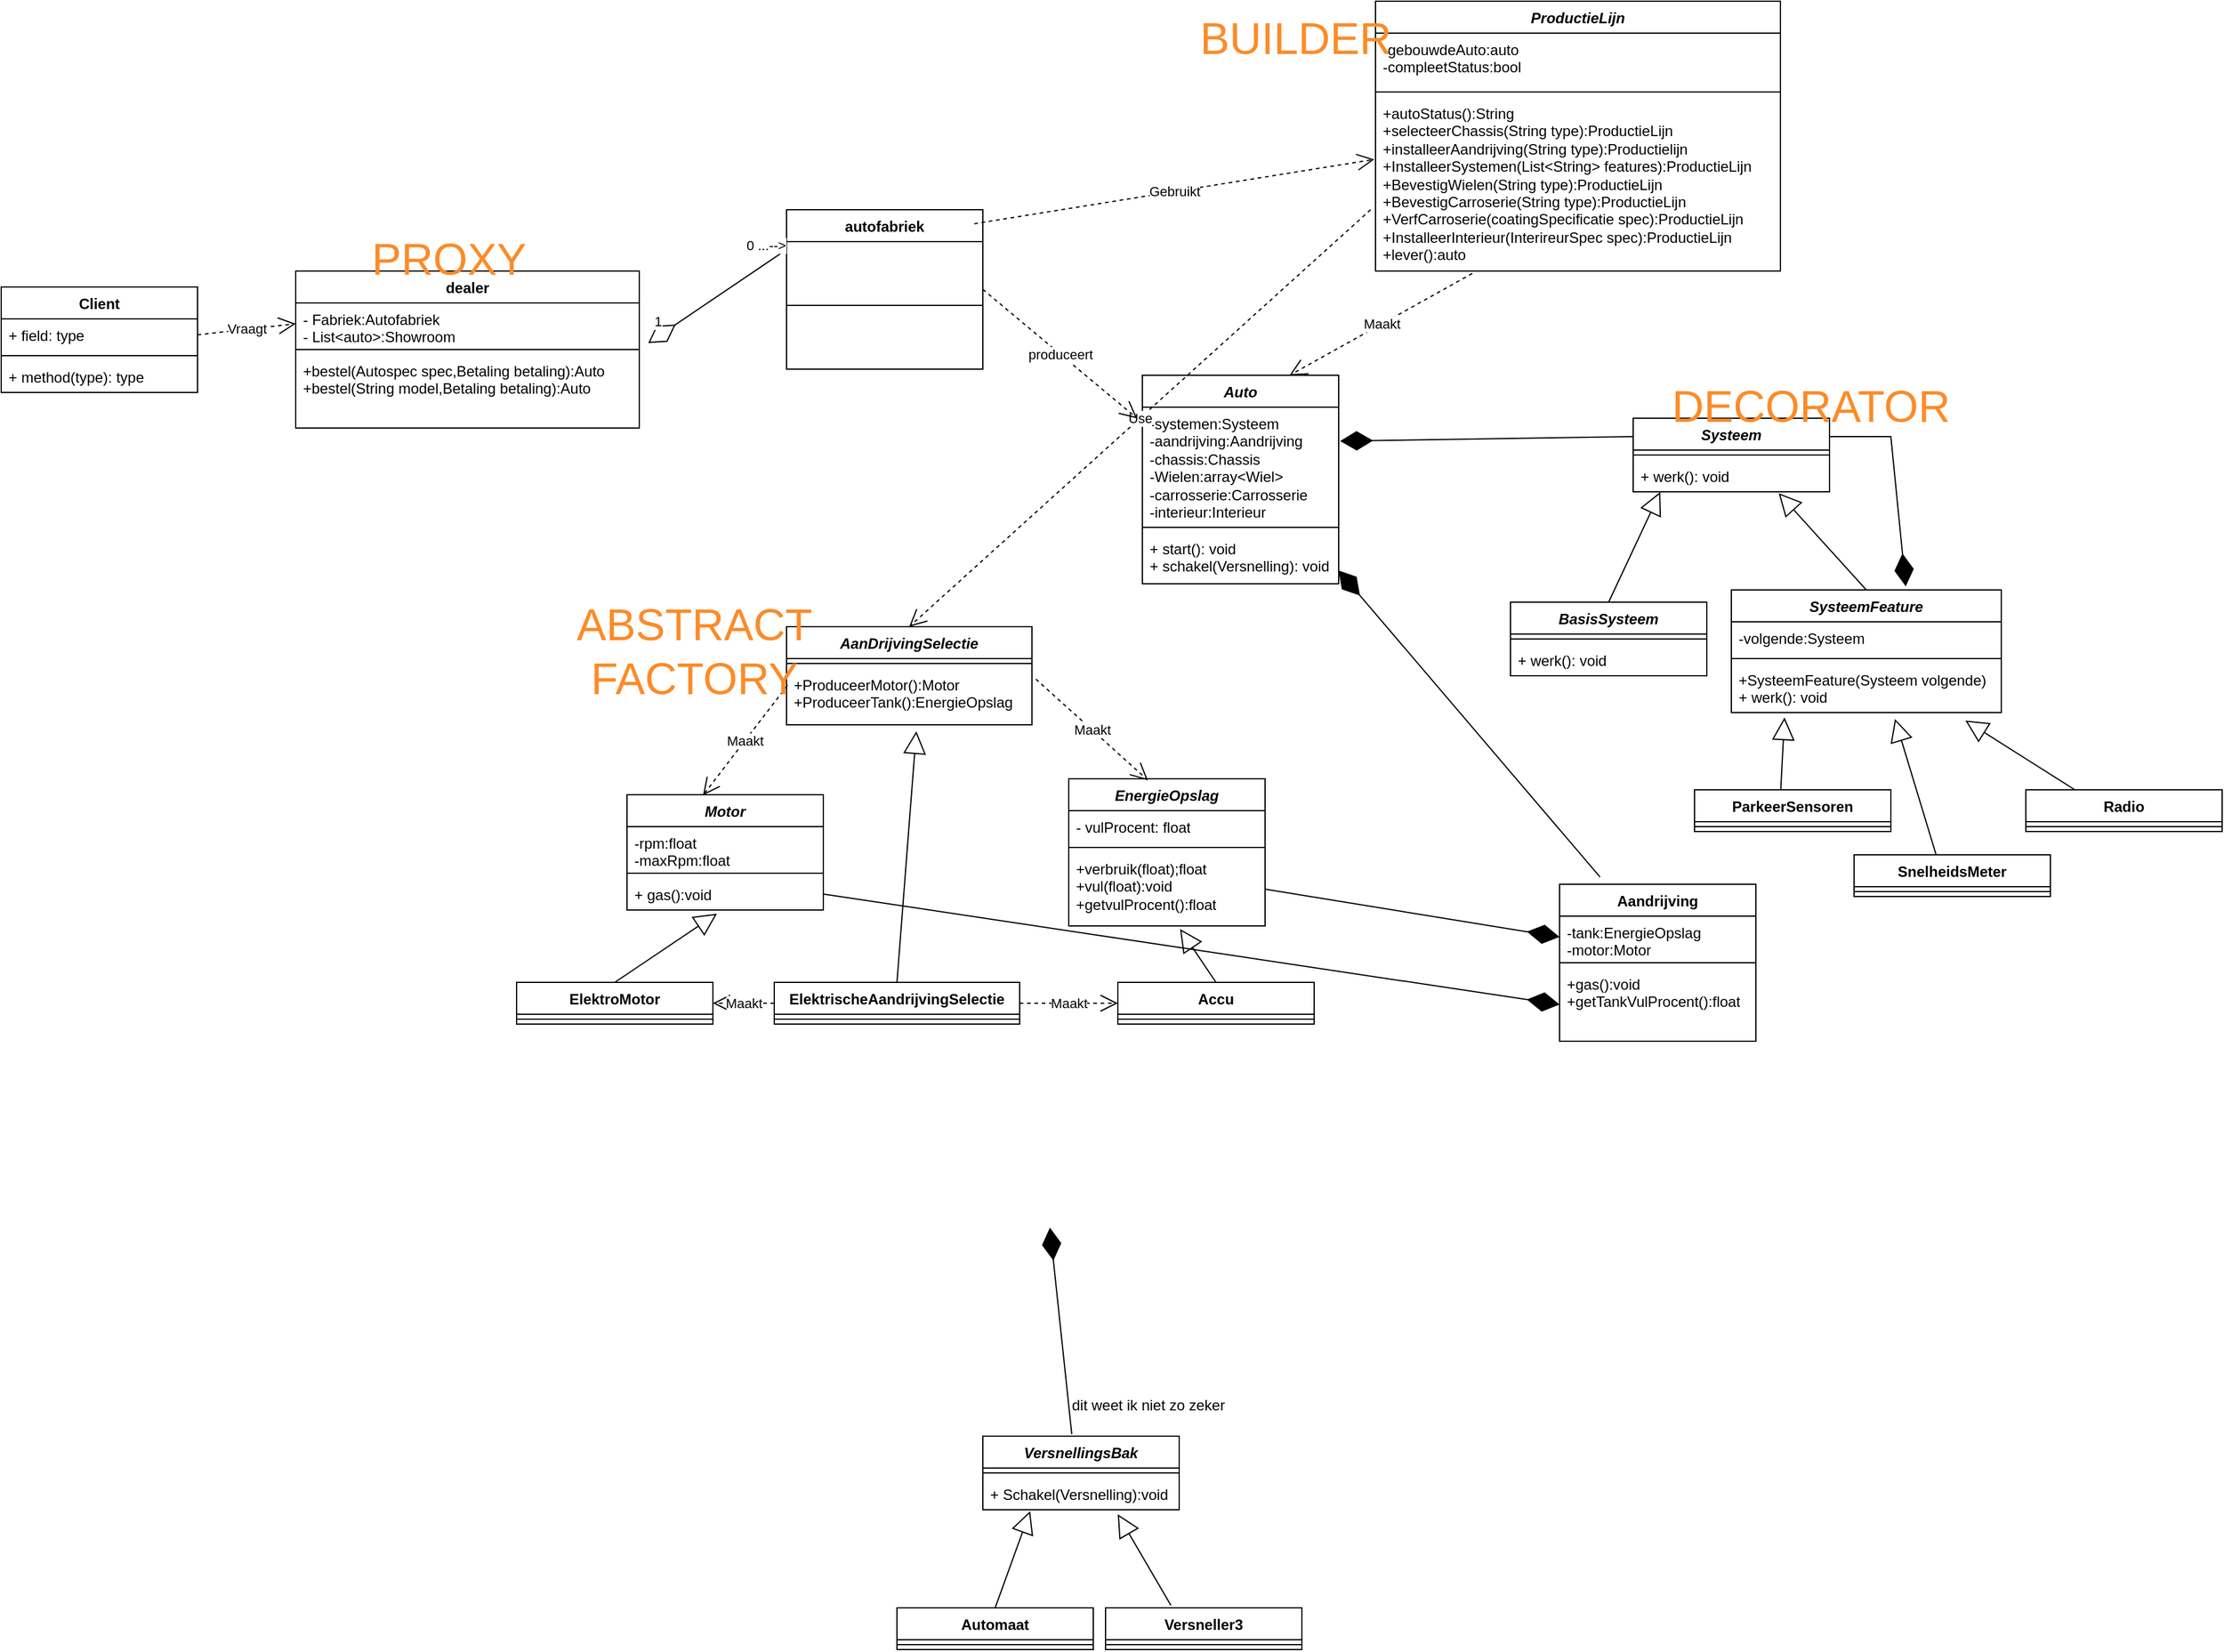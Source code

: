 <mxfile version="21.7.5" type="device">
  <diagram name="Page-1" id="3YMTWpW4_K1TMjsqbu0f">
    <mxGraphModel dx="2524" dy="1873" grid="1" gridSize="10" guides="1" tooltips="1" connect="1" arrows="1" fold="1" page="1" pageScale="1" pageWidth="850" pageHeight="1100" math="0" shadow="0">
      <root>
        <mxCell id="0" />
        <mxCell id="1" parent="0" />
        <mxCell id="iYOvaxKM5K5zUqsuVqts-1" value="&lt;i&gt;Auto&lt;/i&gt;" style="swimlane;fontStyle=1;align=center;verticalAlign=top;childLayout=stackLayout;horizontal=1;startSize=26;horizontalStack=0;resizeParent=1;resizeParentMax=0;resizeLast=0;collapsible=1;marginBottom=0;whiteSpace=wrap;html=1;" parent="1" vertex="1">
          <mxGeometry x="220" y="195" width="160" height="170" as="geometry" />
        </mxCell>
        <mxCell id="iYOvaxKM5K5zUqsuVqts-2" value="-systemen:Systeem&lt;br&gt;-aandrijving:Aandrijving&lt;br&gt;-chassis:Chassis&lt;br&gt;-Wielen:array&amp;lt;Wiel&amp;gt;&lt;br&gt;-carrosserie:Carrosserie&lt;br&gt;-interieur:Interieur" style="text;strokeColor=none;fillColor=none;align=left;verticalAlign=top;spacingLeft=4;spacingRight=4;overflow=hidden;rotatable=0;points=[[0,0.5],[1,0.5]];portConstraint=eastwest;whiteSpace=wrap;html=1;" parent="iYOvaxKM5K5zUqsuVqts-1" vertex="1">
          <mxGeometry y="26" width="160" height="94" as="geometry" />
        </mxCell>
        <mxCell id="iYOvaxKM5K5zUqsuVqts-3" value="" style="line;strokeWidth=1;fillColor=none;align=left;verticalAlign=middle;spacingTop=-1;spacingLeft=3;spacingRight=3;rotatable=0;labelPosition=right;points=[];portConstraint=eastwest;strokeColor=inherit;" parent="iYOvaxKM5K5zUqsuVqts-1" vertex="1">
          <mxGeometry y="120" width="160" height="8" as="geometry" />
        </mxCell>
        <mxCell id="iYOvaxKM5K5zUqsuVqts-4" value="+ start(): void&lt;br&gt;+ schakel(Versnelling): void" style="text;strokeColor=none;fillColor=none;align=left;verticalAlign=top;spacingLeft=4;spacingRight=4;overflow=hidden;rotatable=0;points=[[0,0.5],[1,0.5]];portConstraint=eastwest;whiteSpace=wrap;html=1;" parent="iYOvaxKM5K5zUqsuVqts-1" vertex="1">
          <mxGeometry y="128" width="160" height="42" as="geometry" />
        </mxCell>
        <mxCell id="iYOvaxKM5K5zUqsuVqts-5" value="&lt;i&gt;SysteemFeature&lt;/i&gt;" style="swimlane;fontStyle=1;align=center;verticalAlign=top;childLayout=stackLayout;horizontal=1;startSize=26;horizontalStack=0;resizeParent=1;resizeParentMax=0;resizeLast=0;collapsible=1;marginBottom=0;whiteSpace=wrap;html=1;" parent="1" vertex="1">
          <mxGeometry x="700" y="370" width="220" height="100" as="geometry" />
        </mxCell>
        <mxCell id="iYOvaxKM5K5zUqsuVqts-6" value="-volgende:Systeem" style="text;strokeColor=none;fillColor=none;align=left;verticalAlign=top;spacingLeft=4;spacingRight=4;overflow=hidden;rotatable=0;points=[[0,0.5],[1,0.5]];portConstraint=eastwest;whiteSpace=wrap;html=1;" parent="iYOvaxKM5K5zUqsuVqts-5" vertex="1">
          <mxGeometry y="26" width="220" height="26" as="geometry" />
        </mxCell>
        <mxCell id="iYOvaxKM5K5zUqsuVqts-7" value="" style="line;strokeWidth=1;fillColor=none;align=left;verticalAlign=middle;spacingTop=-1;spacingLeft=3;spacingRight=3;rotatable=0;labelPosition=right;points=[];portConstraint=eastwest;strokeColor=inherit;" parent="iYOvaxKM5K5zUqsuVqts-5" vertex="1">
          <mxGeometry y="52" width="220" height="8" as="geometry" />
        </mxCell>
        <mxCell id="iYOvaxKM5K5zUqsuVqts-8" value="+SysteemFeature(Systeem volgende)&lt;br&gt;+ werk(): void" style="text;strokeColor=none;fillColor=none;align=left;verticalAlign=top;spacingLeft=4;spacingRight=4;overflow=hidden;rotatable=0;points=[[0,0.5],[1,0.5]];portConstraint=eastwest;whiteSpace=wrap;html=1;" parent="iYOvaxKM5K5zUqsuVqts-5" vertex="1">
          <mxGeometry y="60" width="220" height="40" as="geometry" />
        </mxCell>
        <mxCell id="iYOvaxKM5K5zUqsuVqts-13" value="&lt;i&gt;Systeem&lt;/i&gt;" style="swimlane;fontStyle=1;align=center;verticalAlign=top;childLayout=stackLayout;horizontal=1;startSize=26;horizontalStack=0;resizeParent=1;resizeParentMax=0;resizeLast=0;collapsible=1;marginBottom=0;whiteSpace=wrap;html=1;" parent="1" vertex="1">
          <mxGeometry x="620" y="230" width="160" height="60" as="geometry" />
        </mxCell>
        <mxCell id="iYOvaxKM5K5zUqsuVqts-15" value="" style="line;strokeWidth=1;fillColor=none;align=left;verticalAlign=middle;spacingTop=-1;spacingLeft=3;spacingRight=3;rotatable=0;labelPosition=right;points=[];portConstraint=eastwest;strokeColor=inherit;" parent="iYOvaxKM5K5zUqsuVqts-13" vertex="1">
          <mxGeometry y="26" width="160" height="8" as="geometry" />
        </mxCell>
        <mxCell id="iYOvaxKM5K5zUqsuVqts-16" value="+ werk(): void" style="text;strokeColor=none;fillColor=none;align=left;verticalAlign=top;spacingLeft=4;spacingRight=4;overflow=hidden;rotatable=0;points=[[0,0.5],[1,0.5]];portConstraint=eastwest;whiteSpace=wrap;html=1;" parent="iYOvaxKM5K5zUqsuVqts-13" vertex="1">
          <mxGeometry y="34" width="160" height="26" as="geometry" />
        </mxCell>
        <mxCell id="iYOvaxKM5K5zUqsuVqts-17" value="" style="endArrow=block;endSize=16;endFill=0;html=1;rounded=0;exitX=0.5;exitY=0;exitDx=0;exitDy=0;entryX=0.741;entryY=1.042;entryDx=0;entryDy=0;entryPerimeter=0;" parent="1" source="iYOvaxKM5K5zUqsuVqts-5" target="iYOvaxKM5K5zUqsuVqts-16" edge="1">
          <mxGeometry width="160" relative="1" as="geometry">
            <mxPoint x="600" y="270" as="sourcePoint" />
            <mxPoint x="760" y="270" as="targetPoint" />
          </mxGeometry>
        </mxCell>
        <mxCell id="iYOvaxKM5K5zUqsuVqts-18" value="&lt;i&gt;BasisSysteem&lt;/i&gt;" style="swimlane;fontStyle=1;align=center;verticalAlign=top;childLayout=stackLayout;horizontal=1;startSize=26;horizontalStack=0;resizeParent=1;resizeParentMax=0;resizeLast=0;collapsible=1;marginBottom=0;whiteSpace=wrap;html=1;" parent="1" vertex="1">
          <mxGeometry x="520" y="380" width="160" height="60" as="geometry" />
        </mxCell>
        <mxCell id="iYOvaxKM5K5zUqsuVqts-20" value="" style="line;strokeWidth=1;fillColor=none;align=left;verticalAlign=middle;spacingTop=-1;spacingLeft=3;spacingRight=3;rotatable=0;labelPosition=right;points=[];portConstraint=eastwest;strokeColor=inherit;" parent="iYOvaxKM5K5zUqsuVqts-18" vertex="1">
          <mxGeometry y="26" width="160" height="8" as="geometry" />
        </mxCell>
        <mxCell id="iYOvaxKM5K5zUqsuVqts-21" value="+ werk(): void" style="text;strokeColor=none;fillColor=none;align=left;verticalAlign=top;spacingLeft=4;spacingRight=4;overflow=hidden;rotatable=0;points=[[0,0.5],[1,0.5]];portConstraint=eastwest;whiteSpace=wrap;html=1;" parent="iYOvaxKM5K5zUqsuVqts-18" vertex="1">
          <mxGeometry y="34" width="160" height="26" as="geometry" />
        </mxCell>
        <mxCell id="iYOvaxKM5K5zUqsuVqts-22" value="" style="endArrow=diamondThin;endFill=1;endSize=24;html=1;rounded=0;exitX=1;exitY=0.25;exitDx=0;exitDy=0;entryX=0.646;entryY=-0.029;entryDx=0;entryDy=0;entryPerimeter=0;" parent="1" source="iYOvaxKM5K5zUqsuVqts-13" target="iYOvaxKM5K5zUqsuVqts-5" edge="1">
          <mxGeometry width="160" relative="1" as="geometry">
            <mxPoint x="600" y="340" as="sourcePoint" />
            <mxPoint x="850" y="260" as="targetPoint" />
            <Array as="points">
              <mxPoint x="830" y="245" />
            </Array>
          </mxGeometry>
        </mxCell>
        <mxCell id="iYOvaxKM5K5zUqsuVqts-23" value="" style="endArrow=block;endSize=16;endFill=0;html=1;rounded=0;exitX=0.5;exitY=0;exitDx=0;exitDy=0;entryX=0.138;entryY=1.007;entryDx=0;entryDy=0;entryPerimeter=0;" parent="1" source="iYOvaxKM5K5zUqsuVqts-18" target="iYOvaxKM5K5zUqsuVqts-16" edge="1">
          <mxGeometry width="160" relative="1" as="geometry">
            <mxPoint x="641" y="380" as="sourcePoint" />
            <mxPoint x="630" y="301" as="targetPoint" />
          </mxGeometry>
        </mxCell>
        <mxCell id="iYOvaxKM5K5zUqsuVqts-24" value="" style="endArrow=diamondThin;endFill=1;endSize=24;html=1;rounded=0;exitX=0;exitY=0.25;exitDx=0;exitDy=0;entryX=1.007;entryY=0.294;entryDx=0;entryDy=0;entryPerimeter=0;" parent="1" source="iYOvaxKM5K5zUqsuVqts-13" target="iYOvaxKM5K5zUqsuVqts-2" edge="1">
          <mxGeometry width="160" relative="1" as="geometry">
            <mxPoint x="450" y="380" as="sourcePoint" />
            <mxPoint x="590" y="190" as="targetPoint" />
          </mxGeometry>
        </mxCell>
        <mxCell id="iYOvaxKM5K5zUqsuVqts-25" value="&lt;i&gt;VersnellingsBak&lt;/i&gt;" style="swimlane;fontStyle=1;align=center;verticalAlign=top;childLayout=stackLayout;horizontal=1;startSize=26;horizontalStack=0;resizeParent=1;resizeParentMax=0;resizeLast=0;collapsible=1;marginBottom=0;whiteSpace=wrap;html=1;" parent="1" vertex="1">
          <mxGeometry x="90" y="1060.04" width="160" height="60" as="geometry" />
        </mxCell>
        <mxCell id="iYOvaxKM5K5zUqsuVqts-27" value="" style="line;strokeWidth=1;fillColor=none;align=left;verticalAlign=middle;spacingTop=-1;spacingLeft=3;spacingRight=3;rotatable=0;labelPosition=right;points=[];portConstraint=eastwest;strokeColor=inherit;" parent="iYOvaxKM5K5zUqsuVqts-25" vertex="1">
          <mxGeometry y="26" width="160" height="8" as="geometry" />
        </mxCell>
        <mxCell id="iYOvaxKM5K5zUqsuVqts-28" value="+ Schakel(Versnelling):void" style="text;strokeColor=none;fillColor=none;align=left;verticalAlign=top;spacingLeft=4;spacingRight=4;overflow=hidden;rotatable=0;points=[[0,0.5],[1,0.5]];portConstraint=eastwest;whiteSpace=wrap;html=1;" parent="iYOvaxKM5K5zUqsuVqts-25" vertex="1">
          <mxGeometry y="34" width="160" height="26" as="geometry" />
        </mxCell>
        <mxCell id="iYOvaxKM5K5zUqsuVqts-29" value="" style="endArrow=diamondThin;endFill=1;endSize=24;html=1;rounded=0;exitX=0.453;exitY=-0.026;exitDx=0;exitDy=0;exitPerimeter=0;entryX=0.904;entryY=1.118;entryDx=0;entryDy=0;entryPerimeter=0;" parent="1" source="iYOvaxKM5K5zUqsuVqts-25" edge="1">
          <mxGeometry width="160" relative="1" as="geometry">
            <mxPoint x="210" y="970.04" as="sourcePoint" />
            <mxPoint x="144.64" y="889.996" as="targetPoint" />
          </mxGeometry>
        </mxCell>
        <mxCell id="iYOvaxKM5K5zUqsuVqts-30" value="Automaat" style="swimlane;fontStyle=1;align=center;verticalAlign=top;childLayout=stackLayout;horizontal=1;startSize=26;horizontalStack=0;resizeParent=1;resizeParentMax=0;resizeLast=0;collapsible=1;marginBottom=0;whiteSpace=wrap;html=1;" parent="1" vertex="1">
          <mxGeometry x="20" y="1200.04" width="160" height="34" as="geometry" />
        </mxCell>
        <mxCell id="iYOvaxKM5K5zUqsuVqts-32" value="" style="line;strokeWidth=1;fillColor=none;align=left;verticalAlign=middle;spacingTop=-1;spacingLeft=3;spacingRight=3;rotatable=0;labelPosition=right;points=[];portConstraint=eastwest;strokeColor=inherit;" parent="iYOvaxKM5K5zUqsuVqts-30" vertex="1">
          <mxGeometry y="26" width="160" height="8" as="geometry" />
        </mxCell>
        <mxCell id="iYOvaxKM5K5zUqsuVqts-36" value="" style="endArrow=block;endSize=16;endFill=0;html=1;rounded=0;exitX=0.5;exitY=0;exitDx=0;exitDy=0;entryX=0.241;entryY=1.04;entryDx=0;entryDy=0;entryPerimeter=0;" parent="1" source="iYOvaxKM5K5zUqsuVqts-30" target="iYOvaxKM5K5zUqsuVqts-28" edge="1">
          <mxGeometry width="160" relative="1" as="geometry">
            <mxPoint x="360" y="970.04" as="sourcePoint" />
            <mxPoint x="432" y="870.04" as="targetPoint" />
          </mxGeometry>
        </mxCell>
        <mxCell id="iYOvaxKM5K5zUqsuVqts-37" value="Versneller3" style="swimlane;fontStyle=1;align=center;verticalAlign=top;childLayout=stackLayout;horizontal=1;startSize=26;horizontalStack=0;resizeParent=1;resizeParentMax=0;resizeLast=0;collapsible=1;marginBottom=0;whiteSpace=wrap;html=1;" parent="1" vertex="1">
          <mxGeometry x="190" y="1200.04" width="160" height="34" as="geometry" />
        </mxCell>
        <mxCell id="iYOvaxKM5K5zUqsuVqts-38" value="" style="line;strokeWidth=1;fillColor=none;align=left;verticalAlign=middle;spacingTop=-1;spacingLeft=3;spacingRight=3;rotatable=0;labelPosition=right;points=[];portConstraint=eastwest;strokeColor=inherit;" parent="iYOvaxKM5K5zUqsuVqts-37" vertex="1">
          <mxGeometry y="26" width="160" height="8" as="geometry" />
        </mxCell>
        <mxCell id="iYOvaxKM5K5zUqsuVqts-39" value="" style="endArrow=block;endSize=16;endFill=0;html=1;rounded=0;exitX=0.333;exitY=-0.059;exitDx=0;exitDy=0;entryX=0.687;entryY=1.14;entryDx=0;entryDy=0;entryPerimeter=0;exitPerimeter=0;" parent="1" source="iYOvaxKM5K5zUqsuVqts-37" target="iYOvaxKM5K5zUqsuVqts-28" edge="1">
          <mxGeometry width="160" relative="1" as="geometry">
            <mxPoint x="135" y="1190.04" as="sourcePoint" />
            <mxPoint x="199" y="1141.04" as="targetPoint" />
          </mxGeometry>
        </mxCell>
        <mxCell id="iYOvaxKM5K5zUqsuVqts-40" value="Aandrijving" style="swimlane;fontStyle=1;align=center;verticalAlign=top;childLayout=stackLayout;horizontal=1;startSize=26;horizontalStack=0;resizeParent=1;resizeParentMax=0;resizeLast=0;collapsible=1;marginBottom=0;whiteSpace=wrap;html=1;" parent="1" vertex="1">
          <mxGeometry x="560" y="610" width="160" height="128" as="geometry" />
        </mxCell>
        <mxCell id="iYOvaxKM5K5zUqsuVqts-41" value="-tank:EnergieOpslag&amp;nbsp;&lt;br&gt;-motor:Motor" style="text;strokeColor=none;fillColor=none;align=left;verticalAlign=top;spacingLeft=4;spacingRight=4;overflow=hidden;rotatable=0;points=[[0,0.5],[1,0.5]];portConstraint=eastwest;whiteSpace=wrap;html=1;" parent="iYOvaxKM5K5zUqsuVqts-40" vertex="1">
          <mxGeometry y="26" width="160" height="34" as="geometry" />
        </mxCell>
        <mxCell id="iYOvaxKM5K5zUqsuVqts-42" value="" style="line;strokeWidth=1;fillColor=none;align=left;verticalAlign=middle;spacingTop=-1;spacingLeft=3;spacingRight=3;rotatable=0;labelPosition=right;points=[];portConstraint=eastwest;strokeColor=inherit;" parent="iYOvaxKM5K5zUqsuVqts-40" vertex="1">
          <mxGeometry y="60" width="160" height="8" as="geometry" />
        </mxCell>
        <mxCell id="iYOvaxKM5K5zUqsuVqts-43" value="+gas():void&lt;br&gt;+getTankVulProcent():float" style="text;strokeColor=none;fillColor=none;align=left;verticalAlign=top;spacingLeft=4;spacingRight=4;overflow=hidden;rotatable=0;points=[[0,0.5],[1,0.5]];portConstraint=eastwest;whiteSpace=wrap;html=1;" parent="iYOvaxKM5K5zUqsuVqts-40" vertex="1">
          <mxGeometry y="68" width="160" height="60" as="geometry" />
        </mxCell>
        <mxCell id="iYOvaxKM5K5zUqsuVqts-44" value="" style="endArrow=diamondThin;endFill=1;endSize=24;html=1;rounded=0;entryX=0.999;entryY=0.74;entryDx=0;entryDy=0;entryPerimeter=0;exitX=0.206;exitY=-0.046;exitDx=0;exitDy=0;exitPerimeter=0;" parent="1" source="iYOvaxKM5K5zUqsuVqts-40" target="iYOvaxKM5K5zUqsuVqts-4" edge="1">
          <mxGeometry width="160" relative="1" as="geometry">
            <mxPoint x="530" y="530" as="sourcePoint" />
            <mxPoint x="690" y="530" as="targetPoint" />
          </mxGeometry>
        </mxCell>
        <mxCell id="iYOvaxKM5K5zUqsuVqts-45" value="dit weet ik niet zo zeker" style="text;html=1;strokeColor=none;fillColor=none;align=center;verticalAlign=middle;whiteSpace=wrap;rounded=0;" parent="1" vertex="1">
          <mxGeometry x="160" y="1020" width="130" height="30" as="geometry" />
        </mxCell>
        <mxCell id="iYOvaxKM5K5zUqsuVqts-46" value="&lt;i&gt;AanDrijvingSelectie&lt;/i&gt;" style="swimlane;fontStyle=1;align=center;verticalAlign=top;childLayout=stackLayout;horizontal=1;startSize=26;horizontalStack=0;resizeParent=1;resizeParentMax=0;resizeLast=0;collapsible=1;marginBottom=0;whiteSpace=wrap;html=1;" parent="1" vertex="1">
          <mxGeometry x="-70" y="400" width="200" height="80" as="geometry" />
        </mxCell>
        <mxCell id="iYOvaxKM5K5zUqsuVqts-48" value="" style="line;strokeWidth=1;fillColor=none;align=left;verticalAlign=middle;spacingTop=-1;spacingLeft=3;spacingRight=3;rotatable=0;labelPosition=right;points=[];portConstraint=eastwest;strokeColor=inherit;" parent="iYOvaxKM5K5zUqsuVqts-46" vertex="1">
          <mxGeometry y="26" width="200" height="8" as="geometry" />
        </mxCell>
        <mxCell id="iYOvaxKM5K5zUqsuVqts-49" value="+ProduceerMotor():Motor&lt;br&gt;+ProduceerTank():EnergieOpslag" style="text;strokeColor=none;fillColor=none;align=left;verticalAlign=top;spacingLeft=4;spacingRight=4;overflow=hidden;rotatable=0;points=[[0,0.5],[1,0.5]];portConstraint=eastwest;whiteSpace=wrap;html=1;" parent="iYOvaxKM5K5zUqsuVqts-46" vertex="1">
          <mxGeometry y="34" width="200" height="46" as="geometry" />
        </mxCell>
        <mxCell id="iYOvaxKM5K5zUqsuVqts-50" value="Radio" style="swimlane;fontStyle=1;align=center;verticalAlign=top;childLayout=stackLayout;horizontal=1;startSize=26;horizontalStack=0;resizeParent=1;resizeParentMax=0;resizeLast=0;collapsible=1;marginBottom=0;whiteSpace=wrap;html=1;" parent="1" vertex="1">
          <mxGeometry x="940" y="533" width="160" height="34" as="geometry" />
        </mxCell>
        <mxCell id="iYOvaxKM5K5zUqsuVqts-52" value="" style="line;strokeWidth=1;fillColor=none;align=left;verticalAlign=middle;spacingTop=-1;spacingLeft=3;spacingRight=3;rotatable=0;labelPosition=right;points=[];portConstraint=eastwest;strokeColor=inherit;" parent="iYOvaxKM5K5zUqsuVqts-50" vertex="1">
          <mxGeometry y="26" width="160" height="8" as="geometry" />
        </mxCell>
        <mxCell id="iYOvaxKM5K5zUqsuVqts-54" value="" style="endArrow=block;endSize=16;endFill=0;html=1;rounded=0;exitX=0.25;exitY=0;exitDx=0;exitDy=0;entryX=0.867;entryY=1.163;entryDx=0;entryDy=0;entryPerimeter=0;" parent="1" source="iYOvaxKM5K5zUqsuVqts-50" target="iYOvaxKM5K5zUqsuVqts-8" edge="1">
          <mxGeometry width="160" relative="1" as="geometry">
            <mxPoint x="820" y="380" as="sourcePoint" />
            <mxPoint x="749" y="301" as="targetPoint" />
          </mxGeometry>
        </mxCell>
        <mxCell id="iYOvaxKM5K5zUqsuVqts-55" value="SnelheidsMeter" style="swimlane;fontStyle=1;align=center;verticalAlign=top;childLayout=stackLayout;horizontal=1;startSize=26;horizontalStack=0;resizeParent=1;resizeParentMax=0;resizeLast=0;collapsible=1;marginBottom=0;whiteSpace=wrap;html=1;" parent="1" vertex="1">
          <mxGeometry x="800" y="586" width="160" height="34" as="geometry" />
        </mxCell>
        <mxCell id="iYOvaxKM5K5zUqsuVqts-56" value="" style="line;strokeWidth=1;fillColor=none;align=left;verticalAlign=middle;spacingTop=-1;spacingLeft=3;spacingRight=3;rotatable=0;labelPosition=right;points=[];portConstraint=eastwest;strokeColor=inherit;" parent="iYOvaxKM5K5zUqsuVqts-55" vertex="1">
          <mxGeometry y="26" width="160" height="8" as="geometry" />
        </mxCell>
        <mxCell id="iYOvaxKM5K5zUqsuVqts-57" value="" style="endArrow=block;endSize=16;endFill=0;html=1;rounded=0;exitX=0.419;exitY=0.015;exitDx=0;exitDy=0;entryX=0.606;entryY=1.131;entryDx=0;entryDy=0;entryPerimeter=0;exitPerimeter=0;" parent="1" source="iYOvaxKM5K5zUqsuVqts-55" target="iYOvaxKM5K5zUqsuVqts-8" edge="1">
          <mxGeometry width="160" relative="1" as="geometry">
            <mxPoint x="830" y="390" as="sourcePoint" />
            <mxPoint x="930" y="397" as="targetPoint" />
          </mxGeometry>
        </mxCell>
        <mxCell id="iYOvaxKM5K5zUqsuVqts-58" value="ParkeerSensoren" style="swimlane;fontStyle=1;align=center;verticalAlign=top;childLayout=stackLayout;horizontal=1;startSize=26;horizontalStack=0;resizeParent=1;resizeParentMax=0;resizeLast=0;collapsible=1;marginBottom=0;whiteSpace=wrap;html=1;" parent="1" vertex="1">
          <mxGeometry x="670" y="533" width="160" height="34" as="geometry" />
        </mxCell>
        <mxCell id="iYOvaxKM5K5zUqsuVqts-59" value="" style="line;strokeWidth=1;fillColor=none;align=left;verticalAlign=middle;spacingTop=-1;spacingLeft=3;spacingRight=3;rotatable=0;labelPosition=right;points=[];portConstraint=eastwest;strokeColor=inherit;" parent="iYOvaxKM5K5zUqsuVqts-58" vertex="1">
          <mxGeometry y="26" width="160" height="8" as="geometry" />
        </mxCell>
        <mxCell id="iYOvaxKM5K5zUqsuVqts-60" value="" style="endArrow=block;endSize=16;endFill=0;html=1;rounded=0;exitX=0.439;exitY=0.007;exitDx=0;exitDy=0;entryX=0.197;entryY=1.1;entryDx=0;entryDy=0;entryPerimeter=0;exitPerimeter=0;" parent="1" source="iYOvaxKM5K5zUqsuVqts-58" target="iYOvaxKM5K5zUqsuVqts-8" edge="1">
          <mxGeometry width="160" relative="1" as="geometry">
            <mxPoint x="799.18" y="569" as="sourcePoint" />
            <mxPoint x="690.0" y="500" as="targetPoint" />
          </mxGeometry>
        </mxCell>
        <mxCell id="iYOvaxKM5K5zUqsuVqts-61" value="autofabriek" style="swimlane;fontStyle=1;align=center;verticalAlign=top;childLayout=stackLayout;horizontal=1;startSize=26;horizontalStack=0;resizeParent=1;resizeParentMax=0;resizeLast=0;collapsible=1;marginBottom=0;whiteSpace=wrap;html=1;" parent="1" vertex="1">
          <mxGeometry x="-70" y="60" width="160" height="130" as="geometry" />
        </mxCell>
        <mxCell id="iYOvaxKM5K5zUqsuVqts-63" value="" style="line;strokeWidth=1;fillColor=none;align=left;verticalAlign=middle;spacingTop=-1;spacingLeft=3;spacingRight=3;rotatable=0;labelPosition=right;points=[];portConstraint=eastwest;strokeColor=inherit;" parent="iYOvaxKM5K5zUqsuVqts-61" vertex="1">
          <mxGeometry y="26" width="160" height="104" as="geometry" />
        </mxCell>
        <mxCell id="iYOvaxKM5K5zUqsuVqts-65" value="Use" style="endArrow=open;endSize=12;dashed=1;html=1;rounded=0;exitX=-0.012;exitY=0.648;exitDx=0;exitDy=0;entryX=0.5;entryY=0;entryDx=0;entryDy=0;exitPerimeter=0;" parent="1" source="RK9ggco8I1LgHWCDBa7s-4" target="iYOvaxKM5K5zUqsuVqts-46" edge="1">
          <mxGeometry width="160" relative="1" as="geometry">
            <mxPoint x="62" y="219.246" as="sourcePoint" />
            <mxPoint x="290" y="480" as="targetPoint" />
          </mxGeometry>
        </mxCell>
        <mxCell id="iYOvaxKM5K5zUqsuVqts-67" value="&lt;i&gt;EnergieOpslag&lt;/i&gt;" style="swimlane;fontStyle=1;align=center;verticalAlign=top;childLayout=stackLayout;horizontal=1;startSize=26;horizontalStack=0;resizeParent=1;resizeParentMax=0;resizeLast=0;collapsible=1;marginBottom=0;whiteSpace=wrap;html=1;" parent="1" vertex="1">
          <mxGeometry x="160" y="524" width="160" height="120" as="geometry" />
        </mxCell>
        <mxCell id="iYOvaxKM5K5zUqsuVqts-68" value="- vulProcent: float" style="text;strokeColor=none;fillColor=none;align=left;verticalAlign=top;spacingLeft=4;spacingRight=4;overflow=hidden;rotatable=0;points=[[0,0.5],[1,0.5]];portConstraint=eastwest;whiteSpace=wrap;html=1;" parent="iYOvaxKM5K5zUqsuVqts-67" vertex="1">
          <mxGeometry y="26" width="160" height="26" as="geometry" />
        </mxCell>
        <mxCell id="iYOvaxKM5K5zUqsuVqts-69" value="" style="line;strokeWidth=1;fillColor=none;align=left;verticalAlign=middle;spacingTop=-1;spacingLeft=3;spacingRight=3;rotatable=0;labelPosition=right;points=[];portConstraint=eastwest;strokeColor=inherit;" parent="iYOvaxKM5K5zUqsuVqts-67" vertex="1">
          <mxGeometry y="52" width="160" height="8" as="geometry" />
        </mxCell>
        <mxCell id="iYOvaxKM5K5zUqsuVqts-70" value="+verbruik(float);float&lt;br&gt;+vul(float):void&lt;br&gt;+getvulProcent():float" style="text;strokeColor=none;fillColor=none;align=left;verticalAlign=top;spacingLeft=4;spacingRight=4;overflow=hidden;rotatable=0;points=[[0,0.5],[1,0.5]];portConstraint=eastwest;whiteSpace=wrap;html=1;" parent="iYOvaxKM5K5zUqsuVqts-67" vertex="1">
          <mxGeometry y="60" width="160" height="60" as="geometry" />
        </mxCell>
        <mxCell id="iYOvaxKM5K5zUqsuVqts-71" value="Maakt" style="endArrow=open;endSize=12;dashed=1;html=1;rounded=0;exitX=1.016;exitY=0.19;exitDx=0;exitDy=0;exitPerimeter=0;entryX=0.403;entryY=0.01;entryDx=0;entryDy=0;entryPerimeter=0;" parent="1" source="iYOvaxKM5K5zUqsuVqts-49" target="iYOvaxKM5K5zUqsuVqts-67" edge="1">
          <mxGeometry width="160" relative="1" as="geometry">
            <mxPoint x="210" y="640" as="sourcePoint" />
            <mxPoint x="370" y="640" as="targetPoint" />
            <Array as="points" />
          </mxGeometry>
        </mxCell>
        <mxCell id="iYOvaxKM5K5zUqsuVqts-72" value="&lt;i&gt;Motor&lt;/i&gt;" style="swimlane;fontStyle=1;align=center;verticalAlign=top;childLayout=stackLayout;horizontal=1;startSize=26;horizontalStack=0;resizeParent=1;resizeParentMax=0;resizeLast=0;collapsible=1;marginBottom=0;whiteSpace=wrap;html=1;" parent="1" vertex="1">
          <mxGeometry x="-200" y="537" width="160" height="94" as="geometry" />
        </mxCell>
        <mxCell id="iYOvaxKM5K5zUqsuVqts-73" value="-rpm:float&lt;br&gt;-maxRpm:float" style="text;strokeColor=none;fillColor=none;align=left;verticalAlign=top;spacingLeft=4;spacingRight=4;overflow=hidden;rotatable=0;points=[[0,0.5],[1,0.5]];portConstraint=eastwest;whiteSpace=wrap;html=1;" parent="iYOvaxKM5K5zUqsuVqts-72" vertex="1">
          <mxGeometry y="26" width="160" height="34" as="geometry" />
        </mxCell>
        <mxCell id="iYOvaxKM5K5zUqsuVqts-74" value="" style="line;strokeWidth=1;fillColor=none;align=left;verticalAlign=middle;spacingTop=-1;spacingLeft=3;spacingRight=3;rotatable=0;labelPosition=right;points=[];portConstraint=eastwest;strokeColor=inherit;" parent="iYOvaxKM5K5zUqsuVqts-72" vertex="1">
          <mxGeometry y="60" width="160" height="8" as="geometry" />
        </mxCell>
        <mxCell id="iYOvaxKM5K5zUqsuVqts-75" value="+ gas():void" style="text;strokeColor=none;fillColor=none;align=left;verticalAlign=top;spacingLeft=4;spacingRight=4;overflow=hidden;rotatable=0;points=[[0,0.5],[1,0.5]];portConstraint=eastwest;whiteSpace=wrap;html=1;" parent="iYOvaxKM5K5zUqsuVqts-72" vertex="1">
          <mxGeometry y="68" width="160" height="26" as="geometry" />
        </mxCell>
        <mxCell id="iYOvaxKM5K5zUqsuVqts-76" value="Maakt" style="endArrow=open;endSize=12;dashed=1;html=1;rounded=0;exitX=0.004;exitY=0.299;exitDx=0;exitDy=0;exitPerimeter=0;entryX=0.387;entryY=0.005;entryDx=0;entryDy=0;entryPerimeter=0;" parent="1" source="iYOvaxKM5K5zUqsuVqts-49" target="iYOvaxKM5K5zUqsuVqts-72" edge="1">
          <mxGeometry width="160" relative="1" as="geometry">
            <mxPoint x="143" y="473" as="sourcePoint" />
            <mxPoint x="254" y="535" as="targetPoint" />
            <Array as="points" />
          </mxGeometry>
        </mxCell>
        <mxCell id="iYOvaxKM5K5zUqsuVqts-77" value="ElektrischeAandrijvingSelectie" style="swimlane;fontStyle=1;align=center;verticalAlign=top;childLayout=stackLayout;horizontal=1;startSize=26;horizontalStack=0;resizeParent=1;resizeParentMax=0;resizeLast=0;collapsible=1;marginBottom=0;whiteSpace=wrap;html=1;" parent="1" vertex="1">
          <mxGeometry x="-80" y="690" width="200" height="34" as="geometry" />
        </mxCell>
        <mxCell id="iYOvaxKM5K5zUqsuVqts-79" value="" style="line;strokeWidth=1;fillColor=none;align=left;verticalAlign=middle;spacingTop=-1;spacingLeft=3;spacingRight=3;rotatable=0;labelPosition=right;points=[];portConstraint=eastwest;strokeColor=inherit;" parent="iYOvaxKM5K5zUqsuVqts-77" vertex="1">
          <mxGeometry y="26" width="200" height="8" as="geometry" />
        </mxCell>
        <mxCell id="iYOvaxKM5K5zUqsuVqts-81" value="" style="endArrow=block;endSize=16;endFill=0;html=1;rounded=0;entryX=0.529;entryY=1.114;entryDx=0;entryDy=0;entryPerimeter=0;exitX=0.5;exitY=0;exitDx=0;exitDy=0;" parent="1" source="iYOvaxKM5K5zUqsuVqts-77" target="iYOvaxKM5K5zUqsuVqts-49" edge="1">
          <mxGeometry width="160" relative="1" as="geometry">
            <mxPoint x="-30" y="800" as="sourcePoint" />
            <mxPoint x="130" y="800" as="targetPoint" />
          </mxGeometry>
        </mxCell>
        <mxCell id="iYOvaxKM5K5zUqsuVqts-82" value="ElektroMotor" style="swimlane;fontStyle=1;align=center;verticalAlign=top;childLayout=stackLayout;horizontal=1;startSize=26;horizontalStack=0;resizeParent=1;resizeParentMax=0;resizeLast=0;collapsible=1;marginBottom=0;whiteSpace=wrap;html=1;" parent="1" vertex="1">
          <mxGeometry x="-290" y="690" width="160" height="34" as="geometry" />
        </mxCell>
        <mxCell id="iYOvaxKM5K5zUqsuVqts-84" value="" style="line;strokeWidth=1;fillColor=none;align=left;verticalAlign=middle;spacingTop=-1;spacingLeft=3;spacingRight=3;rotatable=0;labelPosition=right;points=[];portConstraint=eastwest;strokeColor=inherit;" parent="iYOvaxKM5K5zUqsuVqts-82" vertex="1">
          <mxGeometry y="26" width="160" height="8" as="geometry" />
        </mxCell>
        <mxCell id="iYOvaxKM5K5zUqsuVqts-86" value="" style="endArrow=diamondThin;endFill=1;endSize=24;html=1;rounded=0;entryX=0;entryY=0.5;entryDx=0;entryDy=0;exitX=1;exitY=0.5;exitDx=0;exitDy=0;" parent="1" source="iYOvaxKM5K5zUqsuVqts-75" target="iYOvaxKM5K5zUqsuVqts-43" edge="1">
          <mxGeometry width="160" relative="1" as="geometry">
            <mxPoint x="150" y="720" as="sourcePoint" />
            <mxPoint x="310" y="720" as="targetPoint" />
          </mxGeometry>
        </mxCell>
        <mxCell id="iYOvaxKM5K5zUqsuVqts-87" value="" style="endArrow=diamondThin;endFill=1;endSize=24;html=1;rounded=0;entryX=0;entryY=0.5;entryDx=0;entryDy=0;exitX=1;exitY=0.5;exitDx=0;exitDy=0;" parent="1" source="iYOvaxKM5K5zUqsuVqts-70" target="iYOvaxKM5K5zUqsuVqts-41" edge="1">
          <mxGeometry width="160" relative="1" as="geometry">
            <mxPoint x="-30" y="641" as="sourcePoint" />
            <mxPoint x="568" y="674" as="targetPoint" />
          </mxGeometry>
        </mxCell>
        <mxCell id="iYOvaxKM5K5zUqsuVqts-89" value="" style="endArrow=block;endSize=16;endFill=0;html=1;rounded=0;entryX=0.458;entryY=1.115;entryDx=0;entryDy=0;entryPerimeter=0;exitX=0.5;exitY=0;exitDx=0;exitDy=0;" parent="1" source="iYOvaxKM5K5zUqsuVqts-82" target="iYOvaxKM5K5zUqsuVqts-75" edge="1">
          <mxGeometry width="160" relative="1" as="geometry">
            <mxPoint x="60" y="700" as="sourcePoint" />
            <mxPoint x="66" y="505" as="targetPoint" />
          </mxGeometry>
        </mxCell>
        <mxCell id="iYOvaxKM5K5zUqsuVqts-90" value="Accu" style="swimlane;fontStyle=1;align=center;verticalAlign=top;childLayout=stackLayout;horizontal=1;startSize=26;horizontalStack=0;resizeParent=1;resizeParentMax=0;resizeLast=0;collapsible=1;marginBottom=0;whiteSpace=wrap;html=1;" parent="1" vertex="1">
          <mxGeometry x="200" y="690" width="160" height="34" as="geometry" />
        </mxCell>
        <mxCell id="iYOvaxKM5K5zUqsuVqts-91" value="" style="line;strokeWidth=1;fillColor=none;align=left;verticalAlign=middle;spacingTop=-1;spacingLeft=3;spacingRight=3;rotatable=0;labelPosition=right;points=[];portConstraint=eastwest;strokeColor=inherit;" parent="iYOvaxKM5K5zUqsuVqts-90" vertex="1">
          <mxGeometry y="26" width="160" height="8" as="geometry" />
        </mxCell>
        <mxCell id="iYOvaxKM5K5zUqsuVqts-92" value="" style="endArrow=block;endSize=16;endFill=0;html=1;rounded=0;entryX=0.567;entryY=1.042;entryDx=0;entryDy=0;entryPerimeter=0;exitX=0.5;exitY=0;exitDx=0;exitDy=0;" parent="1" source="iYOvaxKM5K5zUqsuVqts-90" target="iYOvaxKM5K5zUqsuVqts-70" edge="1">
          <mxGeometry width="160" relative="1" as="geometry">
            <mxPoint x="-130" y="760" as="sourcePoint" />
            <mxPoint x="-117" y="644" as="targetPoint" />
          </mxGeometry>
        </mxCell>
        <mxCell id="iYOvaxKM5K5zUqsuVqts-93" value="produceert" style="endArrow=open;endSize=12;dashed=1;html=1;rounded=0;exitX=1;exitY=0.5;exitDx=0;exitDy=0;entryX=-0.027;entryY=0.097;entryDx=0;entryDy=0;entryPerimeter=0;" parent="1" source="iYOvaxKM5K5zUqsuVqts-61" target="iYOvaxKM5K5zUqsuVqts-2" edge="1">
          <mxGeometry width="160" relative="1" as="geometry">
            <mxPoint x="40" y="204" as="sourcePoint" />
            <mxPoint x="60" y="420" as="targetPoint" />
          </mxGeometry>
        </mxCell>
        <mxCell id="iYOvaxKM5K5zUqsuVqts-94" value="Maakt" style="endArrow=open;endSize=12;dashed=1;html=1;rounded=0;exitX=0;exitY=0.5;exitDx=0;exitDy=0;entryX=1;entryY=0.5;entryDx=0;entryDy=0;" parent="1" source="iYOvaxKM5K5zUqsuVqts-77" target="iYOvaxKM5K5zUqsuVqts-82" edge="1">
          <mxGeometry width="160" relative="1" as="geometry">
            <mxPoint x="120" y="187" as="sourcePoint" />
            <mxPoint x="226" y="235" as="targetPoint" />
          </mxGeometry>
        </mxCell>
        <mxCell id="iYOvaxKM5K5zUqsuVqts-95" value="Maakt" style="endArrow=open;endSize=12;dashed=1;html=1;rounded=0;exitX=1;exitY=0.5;exitDx=0;exitDy=0;entryX=0;entryY=0.5;entryDx=0;entryDy=0;" parent="1" source="iYOvaxKM5K5zUqsuVqts-77" target="iYOvaxKM5K5zUqsuVqts-90" edge="1">
          <mxGeometry width="160" relative="1" as="geometry">
            <mxPoint x="-30" y="717" as="sourcePoint" />
            <mxPoint x="-70" y="717" as="targetPoint" />
          </mxGeometry>
        </mxCell>
        <mxCell id="RK9ggco8I1LgHWCDBa7s-1" value="&lt;i&gt;ProductieLijn&lt;/i&gt;" style="swimlane;fontStyle=1;align=center;verticalAlign=top;childLayout=stackLayout;horizontal=1;startSize=26;horizontalStack=0;resizeParent=1;resizeParentMax=0;resizeLast=0;collapsible=1;marginBottom=0;whiteSpace=wrap;html=1;" parent="1" vertex="1">
          <mxGeometry x="410" y="-110" width="330" height="220" as="geometry" />
        </mxCell>
        <mxCell id="RK9ggco8I1LgHWCDBa7s-2" value="-gebouwdeAuto:auto&lt;br&gt;-compleetStatus:bool" style="text;strokeColor=none;fillColor=none;align=left;verticalAlign=top;spacingLeft=4;spacingRight=4;overflow=hidden;rotatable=0;points=[[0,0.5],[1,0.5]];portConstraint=eastwest;whiteSpace=wrap;html=1;" parent="RK9ggco8I1LgHWCDBa7s-1" vertex="1">
          <mxGeometry y="26" width="330" height="44" as="geometry" />
        </mxCell>
        <mxCell id="RK9ggco8I1LgHWCDBa7s-3" value="" style="line;strokeWidth=1;fillColor=none;align=left;verticalAlign=middle;spacingTop=-1;spacingLeft=3;spacingRight=3;rotatable=0;labelPosition=right;points=[];portConstraint=eastwest;strokeColor=inherit;" parent="RK9ggco8I1LgHWCDBa7s-1" vertex="1">
          <mxGeometry y="70" width="330" height="8" as="geometry" />
        </mxCell>
        <mxCell id="RK9ggco8I1LgHWCDBa7s-4" value="+autoStatus():String&lt;br&gt;+selecteerChassis(String type):ProductieLijn&lt;br&gt;+installeerAandrijving(String type):Productielijn&lt;br&gt;+InstalleerSystemen(List&amp;lt;String&amp;gt; features):ProductieLijn&lt;br&gt;+BevestigWielen(String type):ProductieLijn&lt;br&gt;+BevestigCarroserie(String type):ProductieLijn&lt;br&gt;+VerfCarroserie(coatingSpecificatie spec):ProductieLijn&lt;br&gt;+InstalleerInterieur(InterireurSpec spec):ProductieLijn&lt;br&gt;+lever():auto" style="text;strokeColor=none;fillColor=none;align=left;verticalAlign=top;spacingLeft=4;spacingRight=4;overflow=hidden;rotatable=0;points=[[0,0.5],[1,0.5]];portConstraint=eastwest;whiteSpace=wrap;html=1;" parent="RK9ggco8I1LgHWCDBa7s-1" vertex="1">
          <mxGeometry y="78" width="330" height="142" as="geometry" />
        </mxCell>
        <mxCell id="RK9ggco8I1LgHWCDBa7s-5" value="Gebruikt" style="endArrow=open;endSize=12;dashed=1;html=1;rounded=0;exitX=0.956;exitY=0.088;exitDx=0;exitDy=0;exitPerimeter=0;entryX=-0.003;entryY=0.359;entryDx=0;entryDy=0;entryPerimeter=0;" parent="1" source="iYOvaxKM5K5zUqsuVqts-61" target="RK9ggco8I1LgHWCDBa7s-4" edge="1">
          <mxGeometry width="160" relative="1" as="geometry">
            <mxPoint x="520" y="270" as="sourcePoint" />
            <mxPoint x="680" y="270" as="targetPoint" />
          </mxGeometry>
        </mxCell>
        <mxCell id="RK9ggco8I1LgHWCDBa7s-6" value="Maakt" style="endArrow=open;endSize=12;dashed=1;html=1;rounded=0;exitX=0.239;exitY=1.014;exitDx=0;exitDy=0;exitPerimeter=0;entryX=0.75;entryY=0;entryDx=0;entryDy=0;" parent="1" source="RK9ggco8I1LgHWCDBa7s-4" target="iYOvaxKM5K5zUqsuVqts-1" edge="1">
          <mxGeometry width="160" relative="1" as="geometry">
            <mxPoint x="520" y="270" as="sourcePoint" />
            <mxPoint x="680" y="270" as="targetPoint" />
          </mxGeometry>
        </mxCell>
        <mxCell id="RK9ggco8I1LgHWCDBa7s-7" value="dealer" style="swimlane;fontStyle=1;align=center;verticalAlign=top;childLayout=stackLayout;horizontal=1;startSize=26;horizontalStack=0;resizeParent=1;resizeParentMax=0;resizeLast=0;collapsible=1;marginBottom=0;whiteSpace=wrap;html=1;" parent="1" vertex="1">
          <mxGeometry x="-470" y="110" width="280" height="128" as="geometry" />
        </mxCell>
        <mxCell id="RK9ggco8I1LgHWCDBa7s-8" value="- Fabriek:Autofabriek&lt;br&gt;- List&amp;lt;auto&amp;gt;:Showroom" style="text;strokeColor=none;fillColor=none;align=left;verticalAlign=top;spacingLeft=4;spacingRight=4;overflow=hidden;rotatable=0;points=[[0,0.5],[1,0.5]];portConstraint=eastwest;whiteSpace=wrap;html=1;" parent="RK9ggco8I1LgHWCDBa7s-7" vertex="1">
          <mxGeometry y="26" width="280" height="34" as="geometry" />
        </mxCell>
        <mxCell id="RK9ggco8I1LgHWCDBa7s-9" value="" style="line;strokeWidth=1;fillColor=none;align=left;verticalAlign=middle;spacingTop=-1;spacingLeft=3;spacingRight=3;rotatable=0;labelPosition=right;points=[];portConstraint=eastwest;strokeColor=inherit;" parent="RK9ggco8I1LgHWCDBa7s-7" vertex="1">
          <mxGeometry y="60" width="280" height="8" as="geometry" />
        </mxCell>
        <mxCell id="RK9ggco8I1LgHWCDBa7s-10" value="+bestel(Autospec spec,Betaling betaling):Auto&lt;br&gt;+bestel(String model,Betaling betaling):Auto" style="text;strokeColor=none;fillColor=none;align=left;verticalAlign=top;spacingLeft=4;spacingRight=4;overflow=hidden;rotatable=0;points=[[0,0.5],[1,0.5]];portConstraint=eastwest;whiteSpace=wrap;html=1;" parent="RK9ggco8I1LgHWCDBa7s-7" vertex="1">
          <mxGeometry y="68" width="280" height="60" as="geometry" />
        </mxCell>
        <mxCell id="RK9ggco8I1LgHWCDBa7s-11" value="" style="endArrow=diamondThin;endFill=0;endSize=24;html=1;rounded=0;exitX=0;exitY=0.25;exitDx=0;exitDy=0;entryX=1.026;entryY=0.962;entryDx=0;entryDy=0;entryPerimeter=0;" parent="1" source="iYOvaxKM5K5zUqsuVqts-61" target="RK9ggco8I1LgHWCDBa7s-8" edge="1">
          <mxGeometry width="160" relative="1" as="geometry">
            <mxPoint x="40" y="290" as="sourcePoint" />
            <mxPoint x="200" y="290" as="targetPoint" />
          </mxGeometry>
        </mxCell>
        <mxCell id="RK9ggco8I1LgHWCDBa7s-12" value="1" style="edgeLabel;html=1;align=center;verticalAlign=middle;resizable=0;points=[];" parent="RK9ggco8I1LgHWCDBa7s-11" vertex="1" connectable="0">
          <mxGeometry x="0.507" y="-1" relative="1" as="geometry">
            <mxPoint x="-20" y="2" as="offset" />
          </mxGeometry>
        </mxCell>
        <mxCell id="RK9ggco8I1LgHWCDBa7s-13" value="0 ...--&amp;gt;" style="edgeLabel;html=1;align=center;verticalAlign=middle;resizable=0;points=[];" parent="RK9ggco8I1LgHWCDBa7s-11" vertex="1" connectable="0">
          <mxGeometry x="-0.827" y="1" relative="1" as="geometry">
            <mxPoint x="-8" y="-11" as="offset" />
          </mxGeometry>
        </mxCell>
        <mxCell id="RK9ggco8I1LgHWCDBa7s-14" value="Client" style="swimlane;fontStyle=1;align=center;verticalAlign=top;childLayout=stackLayout;horizontal=1;startSize=26;horizontalStack=0;resizeParent=1;resizeParentMax=0;resizeLast=0;collapsible=1;marginBottom=0;whiteSpace=wrap;html=1;" parent="1" vertex="1">
          <mxGeometry x="-710" y="123" width="160" height="86" as="geometry" />
        </mxCell>
        <mxCell id="RK9ggco8I1LgHWCDBa7s-15" value="+ field: type" style="text;strokeColor=none;fillColor=none;align=left;verticalAlign=top;spacingLeft=4;spacingRight=4;overflow=hidden;rotatable=0;points=[[0,0.5],[1,0.5]];portConstraint=eastwest;whiteSpace=wrap;html=1;" parent="RK9ggco8I1LgHWCDBa7s-14" vertex="1">
          <mxGeometry y="26" width="160" height="26" as="geometry" />
        </mxCell>
        <mxCell id="RK9ggco8I1LgHWCDBa7s-16" value="" style="line;strokeWidth=1;fillColor=none;align=left;verticalAlign=middle;spacingTop=-1;spacingLeft=3;spacingRight=3;rotatable=0;labelPosition=right;points=[];portConstraint=eastwest;strokeColor=inherit;" parent="RK9ggco8I1LgHWCDBa7s-14" vertex="1">
          <mxGeometry y="52" width="160" height="8" as="geometry" />
        </mxCell>
        <mxCell id="RK9ggco8I1LgHWCDBa7s-17" value="+ method(type): type" style="text;strokeColor=none;fillColor=none;align=left;verticalAlign=top;spacingLeft=4;spacingRight=4;overflow=hidden;rotatable=0;points=[[0,0.5],[1,0.5]];portConstraint=eastwest;whiteSpace=wrap;html=1;" parent="RK9ggco8I1LgHWCDBa7s-14" vertex="1">
          <mxGeometry y="60" width="160" height="26" as="geometry" />
        </mxCell>
        <mxCell id="RK9ggco8I1LgHWCDBa7s-18" value="Vraagt" style="endArrow=open;endSize=12;dashed=1;html=1;rounded=0;exitX=1;exitY=0.5;exitDx=0;exitDy=0;entryX=0;entryY=0.5;entryDx=0;entryDy=0;" parent="1" source="RK9ggco8I1LgHWCDBa7s-15" target="RK9ggco8I1LgHWCDBa7s-8" edge="1">
          <mxGeometry width="160" relative="1" as="geometry">
            <mxPoint x="40" y="290" as="sourcePoint" />
            <mxPoint x="200" y="290" as="targetPoint" />
          </mxGeometry>
        </mxCell>
        <mxCell id="SnveZOOhlVmX4GtrP4G8-1" value="&lt;font color=&quot;#fc8b28&quot;&gt;&lt;span style=&quot;font-size: 36px;&quot;&gt;PROXY&lt;/span&gt;&lt;/font&gt;" style="text;html=1;strokeColor=none;fillColor=none;align=center;verticalAlign=middle;whiteSpace=wrap;rounded=0;" vertex="1" parent="1">
          <mxGeometry x="-425" y="70" width="160" height="60" as="geometry" />
        </mxCell>
        <mxCell id="SnveZOOhlVmX4GtrP4G8-2" value="&lt;font color=&quot;#fc8b28&quot;&gt;&lt;span style=&quot;font-size: 36px;&quot;&gt;BUILDER&lt;/span&gt;&lt;/font&gt;" style="text;html=1;strokeColor=none;fillColor=none;align=center;verticalAlign=middle;whiteSpace=wrap;rounded=0;" vertex="1" parent="1">
          <mxGeometry x="265" y="-110" width="160" height="60" as="geometry" />
        </mxCell>
        <mxCell id="SnveZOOhlVmX4GtrP4G8-3" value="&lt;font color=&quot;#fc8b28&quot;&gt;&lt;span style=&quot;font-size: 36px;&quot;&gt;ABSTRACT FACTORY&lt;/span&gt;&lt;/font&gt;" style="text;html=1;strokeColor=none;fillColor=none;align=center;verticalAlign=middle;whiteSpace=wrap;rounded=0;" vertex="1" parent="1">
          <mxGeometry x="-260" y="380" width="230" height="80" as="geometry" />
        </mxCell>
        <mxCell id="SnveZOOhlVmX4GtrP4G8-4" value="&lt;font color=&quot;#fc8b28&quot;&gt;&lt;span style=&quot;font-size: 36px;&quot;&gt;DECORATOR&lt;/span&gt;&lt;/font&gt;" style="text;html=1;strokeColor=none;fillColor=none;align=center;verticalAlign=middle;whiteSpace=wrap;rounded=0;" vertex="1" parent="1">
          <mxGeometry x="630" y="190" width="270" height="60" as="geometry" />
        </mxCell>
      </root>
    </mxGraphModel>
  </diagram>
</mxfile>
